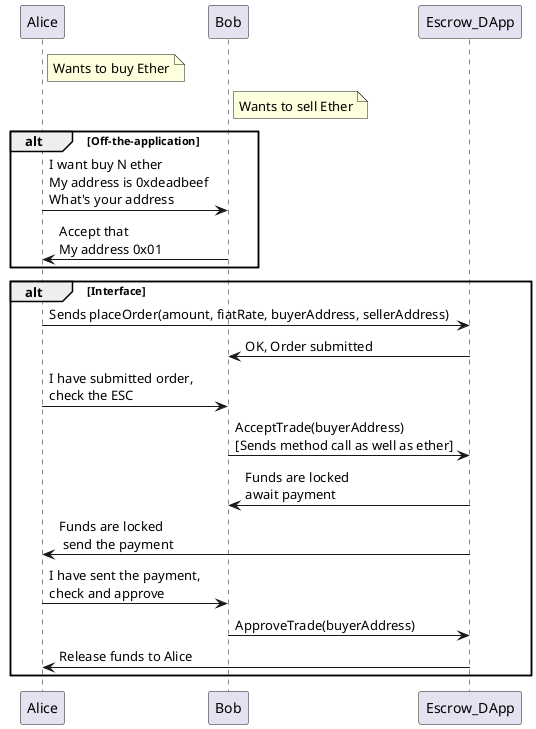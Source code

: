@startuml

note right of Alice
Wants to buy Ether
end note

note right of Bob
Wants to sell Ether
end note

alt Off-the-application
Alice -> "Bob" : I want buy N ether\nMy address is 0xdeadbeef \nWhat's your address
"Bob" -> "Alice": Accept that \nMy address 0x01
end
alt Interface
"Alice" -> Escrow_DApp : Sends placeOrder(amount, fiatRate, buyerAddress, sellerAddress)
Escrow_DApp -> Bob : OK, Order submitted
"Alice" -> "Bob" : I have submitted order, \ncheck the ESC
"Bob" -> Escrow_DApp : AcceptTrade(buyerAddress) \n[Sends method call as well as ether]
"Escrow_DApp" -> Bob : Funds are locked\nawait payment
"Escrow_DApp" -> Alice : Funds are locked\n send the payment
"Alice" -> "Bob" : I have sent the payment,\ncheck and approve
"Bob" -> Escrow_DApp : ApproveTrade(buyerAddress)
"Escrow_DApp" -> Alice : Release funds to Alice
end
@enduml